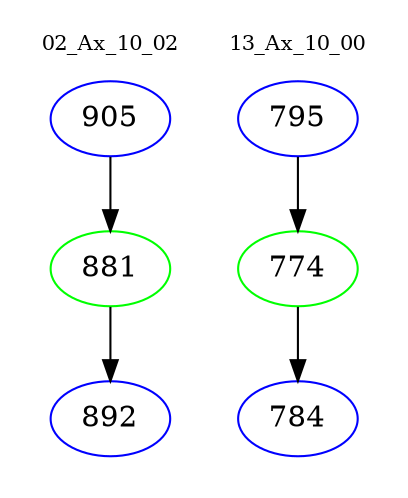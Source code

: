 digraph{
subgraph cluster_0 {
color = white
label = "02_Ax_10_02";
fontsize=10;
T0_905 [label="905", color="blue"]
T0_905 -> T0_881 [color="black"]
T0_881 [label="881", color="green"]
T0_881 -> T0_892 [color="black"]
T0_892 [label="892", color="blue"]
}
subgraph cluster_1 {
color = white
label = "13_Ax_10_00";
fontsize=10;
T1_795 [label="795", color="blue"]
T1_795 -> T1_774 [color="black"]
T1_774 [label="774", color="green"]
T1_774 -> T1_784 [color="black"]
T1_784 [label="784", color="blue"]
}
}
